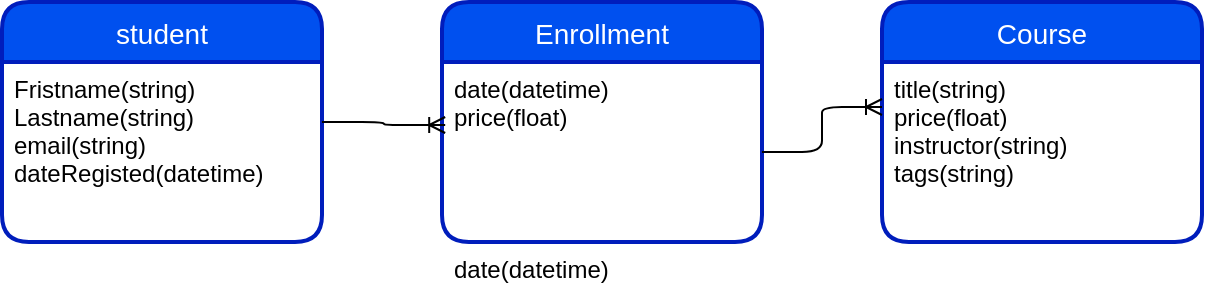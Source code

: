 <mxfile version="14.7.6" type="github">
  <diagram id="AUfz9sJ-i7cBzn3_MVvI" name="Page-1">
    <mxGraphModel dx="716" dy="396" grid="1" gridSize="10" guides="1" tooltips="1" connect="1" arrows="1" fold="1" page="1" pageScale="1" pageWidth="827" pageHeight="1169" math="0" shadow="0">
      <root>
        <mxCell id="0" />
        <mxCell id="1" parent="0" />
        <mxCell id="SG8uifC5HfH_xVNkbZvD-1" value="student" style="swimlane;childLayout=stackLayout;horizontal=1;startSize=30;horizontalStack=0;rounded=1;fontSize=14;fontStyle=0;strokeWidth=2;resizeParent=0;resizeLast=1;shadow=0;dashed=0;align=center;fillColor=#0050ef;strokeColor=#001DBC;fontColor=#ffffff;" parent="1" vertex="1">
          <mxGeometry x="20" y="160" width="160" height="120" as="geometry" />
        </mxCell>
        <mxCell id="SG8uifC5HfH_xVNkbZvD-2" value="Fristname(string)&#xa;Lastname(string)&#xa;email(string)&#xa;dateRegisted(datetime)" style="align=left;strokeColor=none;fillColor=none;spacingLeft=4;fontSize=12;verticalAlign=top;resizable=0;rotatable=0;part=1;" parent="SG8uifC5HfH_xVNkbZvD-1" vertex="1">
          <mxGeometry y="30" width="160" height="90" as="geometry" />
        </mxCell>
        <mxCell id="SG8uifC5HfH_xVNkbZvD-9" value="Course" style="swimlane;childLayout=stackLayout;horizontal=1;startSize=30;horizontalStack=0;rounded=1;fontSize=14;fontStyle=0;strokeWidth=2;resizeParent=0;resizeLast=1;shadow=0;dashed=0;align=center;fillColor=#0050ef;strokeColor=#001DBC;fontColor=#ffffff;" parent="1" vertex="1">
          <mxGeometry x="460" y="160" width="160" height="120" as="geometry" />
        </mxCell>
        <mxCell id="SG8uifC5HfH_xVNkbZvD-10" value="title(string)&#xa;price(float)&#xa;instructor(string)&#xa;tags(string)" style="align=left;strokeColor=none;fillColor=none;spacingLeft=4;fontSize=12;verticalAlign=top;resizable=0;rotatable=0;part=1;" parent="SG8uifC5HfH_xVNkbZvD-9" vertex="1">
          <mxGeometry y="30" width="160" height="90" as="geometry" />
        </mxCell>
        <mxCell id="op4RtSuXvCGc1HDcqHbk-1" value="Enrollment" style="swimlane;childLayout=stackLayout;horizontal=1;startSize=30;horizontalStack=0;rounded=1;fontSize=14;fontStyle=0;strokeWidth=2;resizeParent=0;resizeLast=1;shadow=0;dashed=0;align=center;fillColor=#0050ef;strokeColor=#001DBC;fontColor=#ffffff;" vertex="1" parent="1">
          <mxGeometry x="240" y="160" width="160" height="120" as="geometry" />
        </mxCell>
        <mxCell id="op4RtSuXvCGc1HDcqHbk-2" value="date(datetime)&#xa;price(float)" style="align=left;spacingLeft=4;fontSize=12;verticalAlign=top;resizable=0;rotatable=0;part=1;strokeColor=none;fillColor=none;dashed=1;" vertex="1" parent="op4RtSuXvCGc1HDcqHbk-1">
          <mxGeometry y="30" width="160" height="90" as="geometry" />
        </mxCell>
        <mxCell id="op4RtSuXvCGc1HDcqHbk-5" value="date(datetime)" style="align=left;spacingLeft=4;fontSize=12;verticalAlign=top;resizable=0;rotatable=0;part=1;strokeColor=none;fillColor=none;dashed=1;" vertex="1" parent="op4RtSuXvCGc1HDcqHbk-1">
          <mxGeometry y="120" width="160" as="geometry" />
        </mxCell>
        <mxCell id="op4RtSuXvCGc1HDcqHbk-4" value="" style="edgeStyle=entityRelationEdgeStyle;fontSize=12;html=1;endArrow=ERoneToMany;exitX=1;exitY=0.5;exitDx=0;exitDy=0;entryX=0.01;entryY=0.35;entryDx=0;entryDy=0;entryPerimeter=0;" edge="1" parent="1" source="SG8uifC5HfH_xVNkbZvD-1" target="op4RtSuXvCGc1HDcqHbk-2">
          <mxGeometry width="100" height="100" relative="1" as="geometry">
            <mxPoint x="310" y="300" as="sourcePoint" />
            <mxPoint x="259" y="225" as="targetPoint" />
          </mxGeometry>
        </mxCell>
        <mxCell id="op4RtSuXvCGc1HDcqHbk-6" value="" style="edgeStyle=entityRelationEdgeStyle;fontSize=12;html=1;endArrow=ERoneToMany;exitX=1;exitY=0.5;exitDx=0;exitDy=0;entryX=0;entryY=0.25;entryDx=0;entryDy=0;" edge="1" parent="1" source="op4RtSuXvCGc1HDcqHbk-2" target="SG8uifC5HfH_xVNkbZvD-10">
          <mxGeometry width="100" height="100" relative="1" as="geometry">
            <mxPoint x="310" y="300" as="sourcePoint" />
            <mxPoint x="410" y="200" as="targetPoint" />
          </mxGeometry>
        </mxCell>
      </root>
    </mxGraphModel>
  </diagram>
</mxfile>
